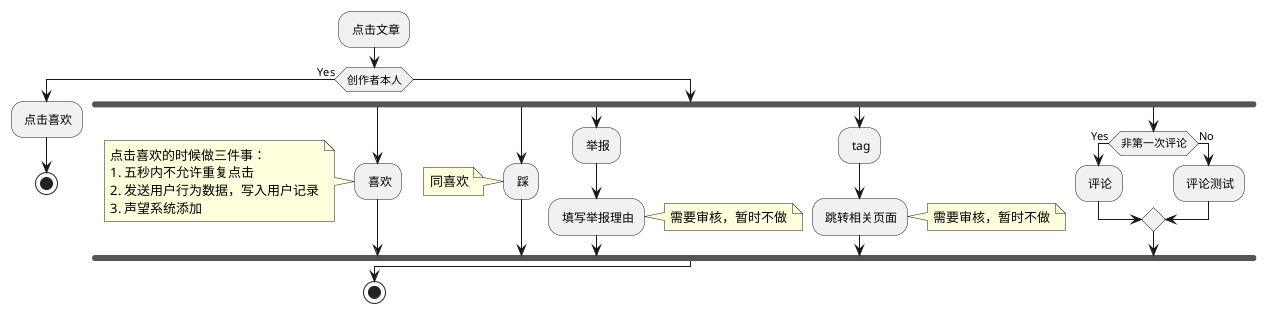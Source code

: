@startuml

: 点击文章;

if (创作者本人) then (Yes)
    : 点击喜欢;
stop
else 
    fork
        : 喜欢;
        note
            点击喜欢的时候做三件事：
            1. 五秒内不允许重复点击
            2. 发送用户行为数据，写入用户记录
            3. 声望系统添加
        end note
    fork again
        : 踩;
        note
            同喜欢
        end note
    fork again
        : 举报;
        : 填写举报理由;
        note right
            需要审核，暂时不做
        end note
    fork again
        : tag;
        : 跳转相关页面;
        note right
            需要审核，暂时不做
        end note
    fork again
        if (非第一次评论) then (Yes)
            : 评论;
        else (No)
            : 评论测试;
        endif
    end fork
endif
stop
@enduml
basic diagram activity
Start/Stop
